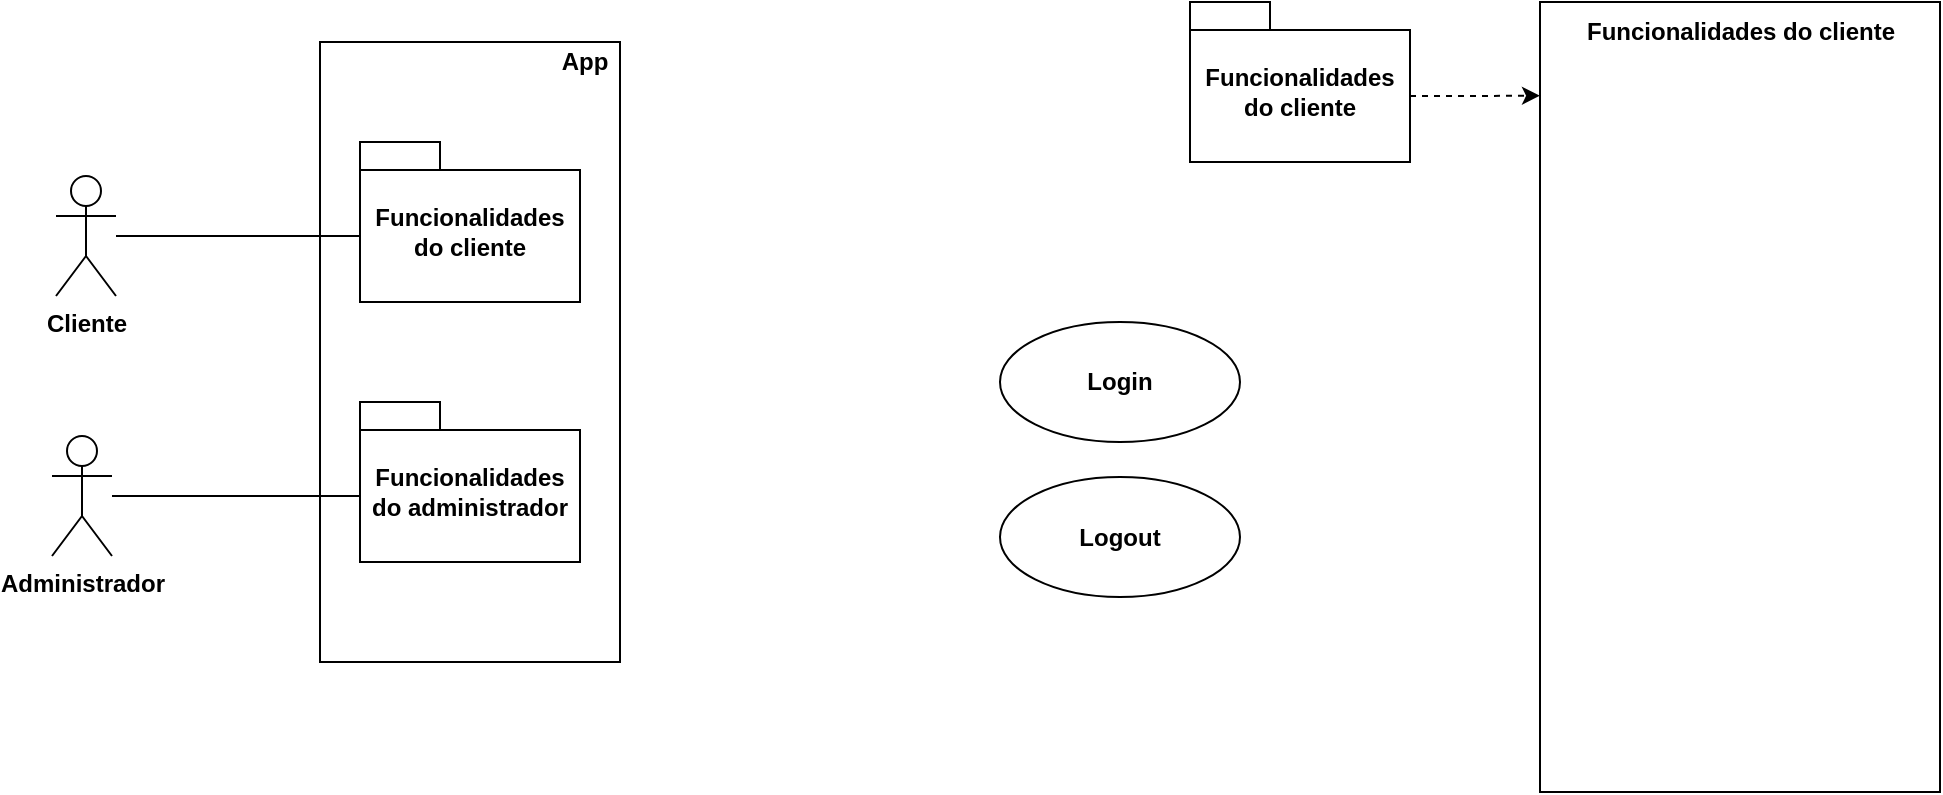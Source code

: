 <mxfile version="22.0.4" type="device">
  <diagram name="Página-1" id="dtmcC5j8AHoGa_XB2pSu">
    <mxGraphModel dx="955" dy="485" grid="1" gridSize="10" guides="1" tooltips="1" connect="1" arrows="1" fold="1" page="1" pageScale="1" pageWidth="827" pageHeight="1169" math="0" shadow="0">
      <root>
        <mxCell id="0" />
        <mxCell id="1" parent="0" />
        <mxCell id="sfhcN0vbV4pAbRvPs4VO-1" value="Cliente&lt;br&gt;" style="shape=umlActor;verticalLabelPosition=bottom;verticalAlign=top;html=1;outlineConnect=0;fontStyle=1" vertex="1" parent="1">
          <mxGeometry x="258" y="427" width="30" height="60" as="geometry" />
        </mxCell>
        <mxCell id="sfhcN0vbV4pAbRvPs4VO-2" value="Administrador&lt;br&gt;" style="shape=umlActor;verticalLabelPosition=bottom;verticalAlign=top;html=1;outlineConnect=0;fontStyle=1" vertex="1" parent="1">
          <mxGeometry x="256" y="557" width="30" height="60" as="geometry" />
        </mxCell>
        <mxCell id="sfhcN0vbV4pAbRvPs4VO-12" value="" style="rounded=0;whiteSpace=wrap;html=1;rotation=90;" vertex="1" parent="1">
          <mxGeometry x="310" y="440" width="310" height="150" as="geometry" />
        </mxCell>
        <mxCell id="sfhcN0vbV4pAbRvPs4VO-10" value="Funcionalidades do cliente" style="shape=folder;fontStyle=1;spacingTop=10;tabWidth=40;tabHeight=14;tabPosition=left;html=1;whiteSpace=wrap;" vertex="1" parent="1">
          <mxGeometry x="410" y="410" width="110" height="80" as="geometry" />
        </mxCell>
        <mxCell id="sfhcN0vbV4pAbRvPs4VO-11" value="Funcionalidades do administrador" style="shape=folder;fontStyle=1;spacingTop=10;tabWidth=40;tabHeight=14;tabPosition=left;html=1;whiteSpace=wrap;" vertex="1" parent="1">
          <mxGeometry x="410" y="540" width="110" height="80" as="geometry" />
        </mxCell>
        <mxCell id="sfhcN0vbV4pAbRvPs4VO-13" value="App" style="text;html=1;align=center;verticalAlign=middle;resizable=0;points=[];autosize=1;strokeColor=none;fillColor=none;fontStyle=1" vertex="1" parent="1">
          <mxGeometry x="497" y="355" width="50" height="30" as="geometry" />
        </mxCell>
        <mxCell id="sfhcN0vbV4pAbRvPs4VO-14" style="edgeStyle=orthogonalEdgeStyle;rounded=0;orthogonalLoop=1;jettySize=auto;html=1;entryX=0;entryY=0;entryDx=0;entryDy=47;entryPerimeter=0;endArrow=none;endFill=0;" edge="1" parent="1" source="sfhcN0vbV4pAbRvPs4VO-1" target="sfhcN0vbV4pAbRvPs4VO-10">
          <mxGeometry relative="1" as="geometry" />
        </mxCell>
        <mxCell id="sfhcN0vbV4pAbRvPs4VO-15" style="edgeStyle=orthogonalEdgeStyle;rounded=0;orthogonalLoop=1;jettySize=auto;html=1;entryX=0;entryY=0;entryDx=0;entryDy=47;entryPerimeter=0;endArrow=none;endFill=0;" edge="1" parent="1" source="sfhcN0vbV4pAbRvPs4VO-2" target="sfhcN0vbV4pAbRvPs4VO-11">
          <mxGeometry relative="1" as="geometry" />
        </mxCell>
        <mxCell id="sfhcN0vbV4pAbRvPs4VO-16" value="" style="rounded=0;whiteSpace=wrap;html=1;rotation=90;" vertex="1" parent="1">
          <mxGeometry x="902.5" y="437.5" width="395" height="200" as="geometry" />
        </mxCell>
        <mxCell id="sfhcN0vbV4pAbRvPs4VO-17" value="&lt;b&gt;Funcionalidades do cliente&lt;/b&gt;" style="text;html=1;align=center;verticalAlign=middle;resizable=0;points=[];autosize=1;strokeColor=none;fillColor=none;" vertex="1" parent="1">
          <mxGeometry x="1010" y="340" width="180" height="30" as="geometry" />
        </mxCell>
        <mxCell id="sfhcN0vbV4pAbRvPs4VO-21" style="edgeStyle=orthogonalEdgeStyle;rounded=0;orthogonalLoop=1;jettySize=auto;html=1;exitX=0;exitY=0;exitDx=110;exitDy=47;exitPerimeter=0;dashed=1;" edge="1" parent="1" source="sfhcN0vbV4pAbRvPs4VO-18">
          <mxGeometry relative="1" as="geometry">
            <mxPoint x="1000.0" y="386.818" as="targetPoint" />
          </mxGeometry>
        </mxCell>
        <mxCell id="sfhcN0vbV4pAbRvPs4VO-18" value="Funcionalidades do cliente" style="shape=folder;fontStyle=1;spacingTop=10;tabWidth=40;tabHeight=14;tabPosition=left;html=1;whiteSpace=wrap;" vertex="1" parent="1">
          <mxGeometry x="825" y="340" width="110" height="80" as="geometry" />
        </mxCell>
        <mxCell id="sfhcN0vbV4pAbRvPs4VO-22" value="&lt;b&gt;Login&lt;br&gt;&lt;/b&gt;" style="ellipse;whiteSpace=wrap;html=1;" vertex="1" parent="1">
          <mxGeometry x="730" y="500" width="120" height="60" as="geometry" />
        </mxCell>
        <mxCell id="sfhcN0vbV4pAbRvPs4VO-23" value="&lt;b&gt;Logout&lt;br&gt;&lt;/b&gt;" style="ellipse;whiteSpace=wrap;html=1;" vertex="1" parent="1">
          <mxGeometry x="730" y="577.5" width="120" height="60" as="geometry" />
        </mxCell>
      </root>
    </mxGraphModel>
  </diagram>
</mxfile>
